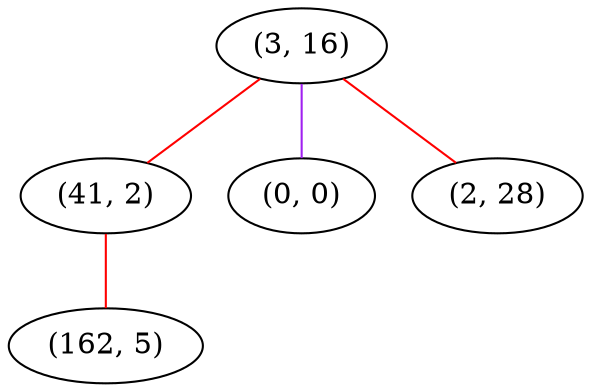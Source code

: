 graph "" {
"(3, 16)";
"(41, 2)";
"(162, 5)";
"(0, 0)";
"(2, 28)";
"(3, 16)" -- "(41, 2)"  [color=red, key=0, weight=1];
"(3, 16)" -- "(0, 0)"  [color=purple, key=0, weight=4];
"(3, 16)" -- "(2, 28)"  [color=red, key=0, weight=1];
"(41, 2)" -- "(162, 5)"  [color=red, key=0, weight=1];
}
